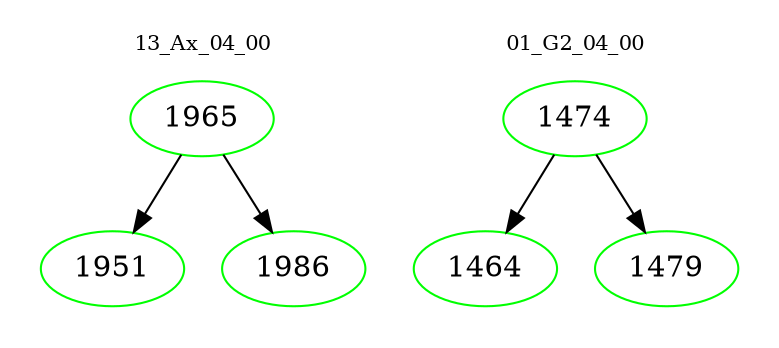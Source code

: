digraph{
subgraph cluster_0 {
color = white
label = "13_Ax_04_00";
fontsize=10;
T0_1965 [label="1965", color="green"]
T0_1965 -> T0_1951 [color="black"]
T0_1951 [label="1951", color="green"]
T0_1965 -> T0_1986 [color="black"]
T0_1986 [label="1986", color="green"]
}
subgraph cluster_1 {
color = white
label = "01_G2_04_00";
fontsize=10;
T1_1474 [label="1474", color="green"]
T1_1474 -> T1_1464 [color="black"]
T1_1464 [label="1464", color="green"]
T1_1474 -> T1_1479 [color="black"]
T1_1479 [label="1479", color="green"]
}
}
